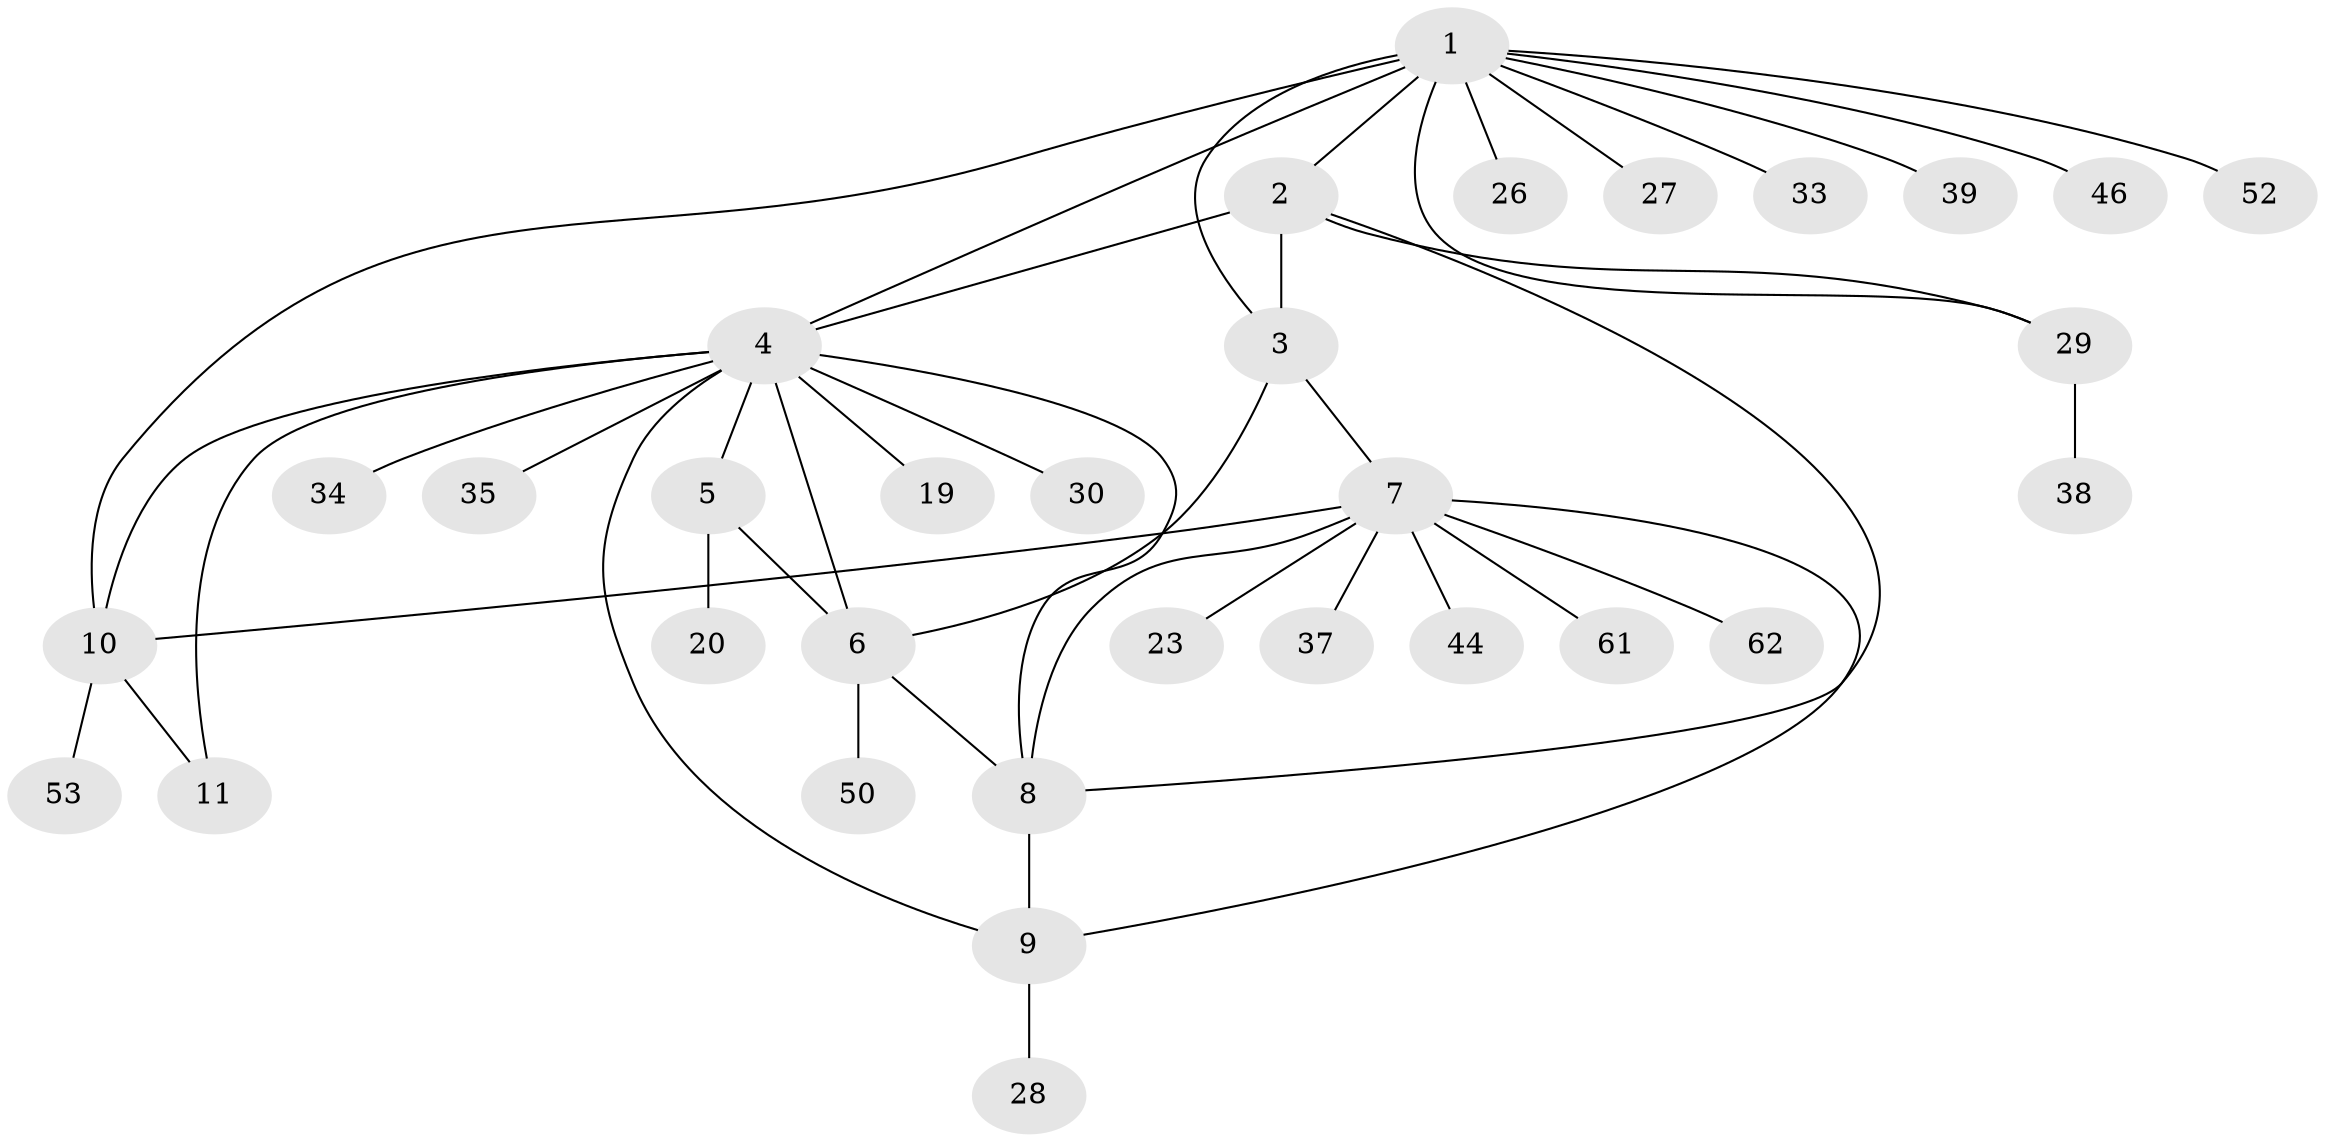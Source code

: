 // original degree distribution, {9: 0.03125, 5: 0.140625, 6: 0.0625, 7: 0.015625, 3: 0.03125, 2: 0.109375, 1: 0.59375, 4: 0.015625}
// Generated by graph-tools (version 1.1) at 2025/15/03/09/25 04:15:43]
// undirected, 32 vertices, 44 edges
graph export_dot {
graph [start="1"]
  node [color=gray90,style=filled];
  1 [super="+32+14"];
  2;
  3 [super="+42+40+18"];
  4 [super="+15+12+17"];
  5 [super="+31+48"];
  6;
  7;
  8 [super="+55"];
  9 [super="+56"];
  10 [super="+13"];
  11 [super="+22+58+24"];
  19;
  20;
  23 [super="+45"];
  26;
  27;
  28;
  29 [super="+36+49+43"];
  30;
  33;
  34 [super="+57"];
  35;
  37;
  38;
  39;
  44;
  46;
  50 [super="+64"];
  52;
  53;
  61;
  62;
  1 -- 2;
  1 -- 3;
  1 -- 27;
  1 -- 33;
  1 -- 46;
  1 -- 52;
  1 -- 26;
  1 -- 4 [weight=2];
  1 -- 39;
  1 -- 10;
  1 -- 29;
  2 -- 3;
  2 -- 8;
  2 -- 29;
  2 -- 4;
  3 -- 6;
  3 -- 7;
  4 -- 5;
  4 -- 6;
  4 -- 34;
  4 -- 19;
  4 -- 9;
  4 -- 35;
  4 -- 8;
  4 -- 10 [weight=2];
  4 -- 11;
  4 -- 30;
  5 -- 6;
  5 -- 20;
  6 -- 8;
  6 -- 50;
  7 -- 8;
  7 -- 9;
  7 -- 10;
  7 -- 23;
  7 -- 37;
  7 -- 44;
  7 -- 61;
  7 -- 62;
  8 -- 9;
  9 -- 28;
  10 -- 11;
  10 -- 53;
  29 -- 38;
}

